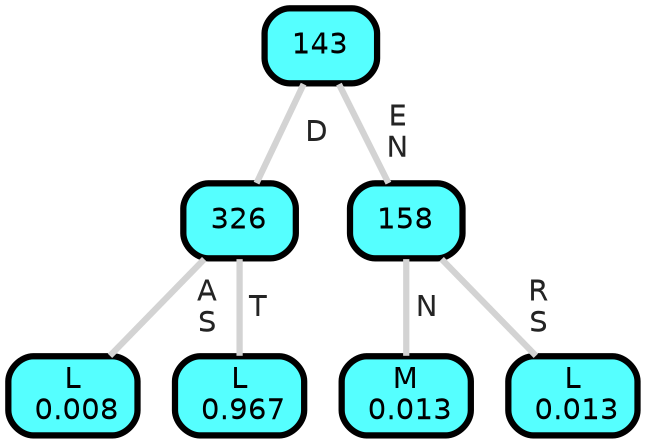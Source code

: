 graph Tree {
node [shape=box, style="filled, rounded",color="black",penwidth="3",fontcolor="black",                 fontname=helvetica] ;
graph [ranksep="0 equally", splines=straight,                 bgcolor=transparent, dpi=200] ;
edge [fontname=helvetica, fontweight=bold,fontcolor=grey14,color=lightgray] ;
0 [label="L
 0.008", fillcolor="#55ffff"] ;
1 [label="326", fillcolor="#55ffff"] ;
2 [label="L
 0.967", fillcolor="#55ffff"] ;
3 [label="143", fillcolor="#55ffff"] ;
4 [label="M
 0.013", fillcolor="#55ffff"] ;
5 [label="158", fillcolor="#55ffff"] ;
6 [label="L
 0.013", fillcolor="#55ffff"] ;
1 -- 0 [label=" A\n S",penwidth=3] ;
1 -- 2 [label=" T",penwidth=3] ;
3 -- 1 [label=" D",penwidth=3] ;
3 -- 5 [label=" E\n N",penwidth=3] ;
5 -- 4 [label=" N",penwidth=3] ;
5 -- 6 [label=" R\n S",penwidth=3] ;
{rank = same;}}
